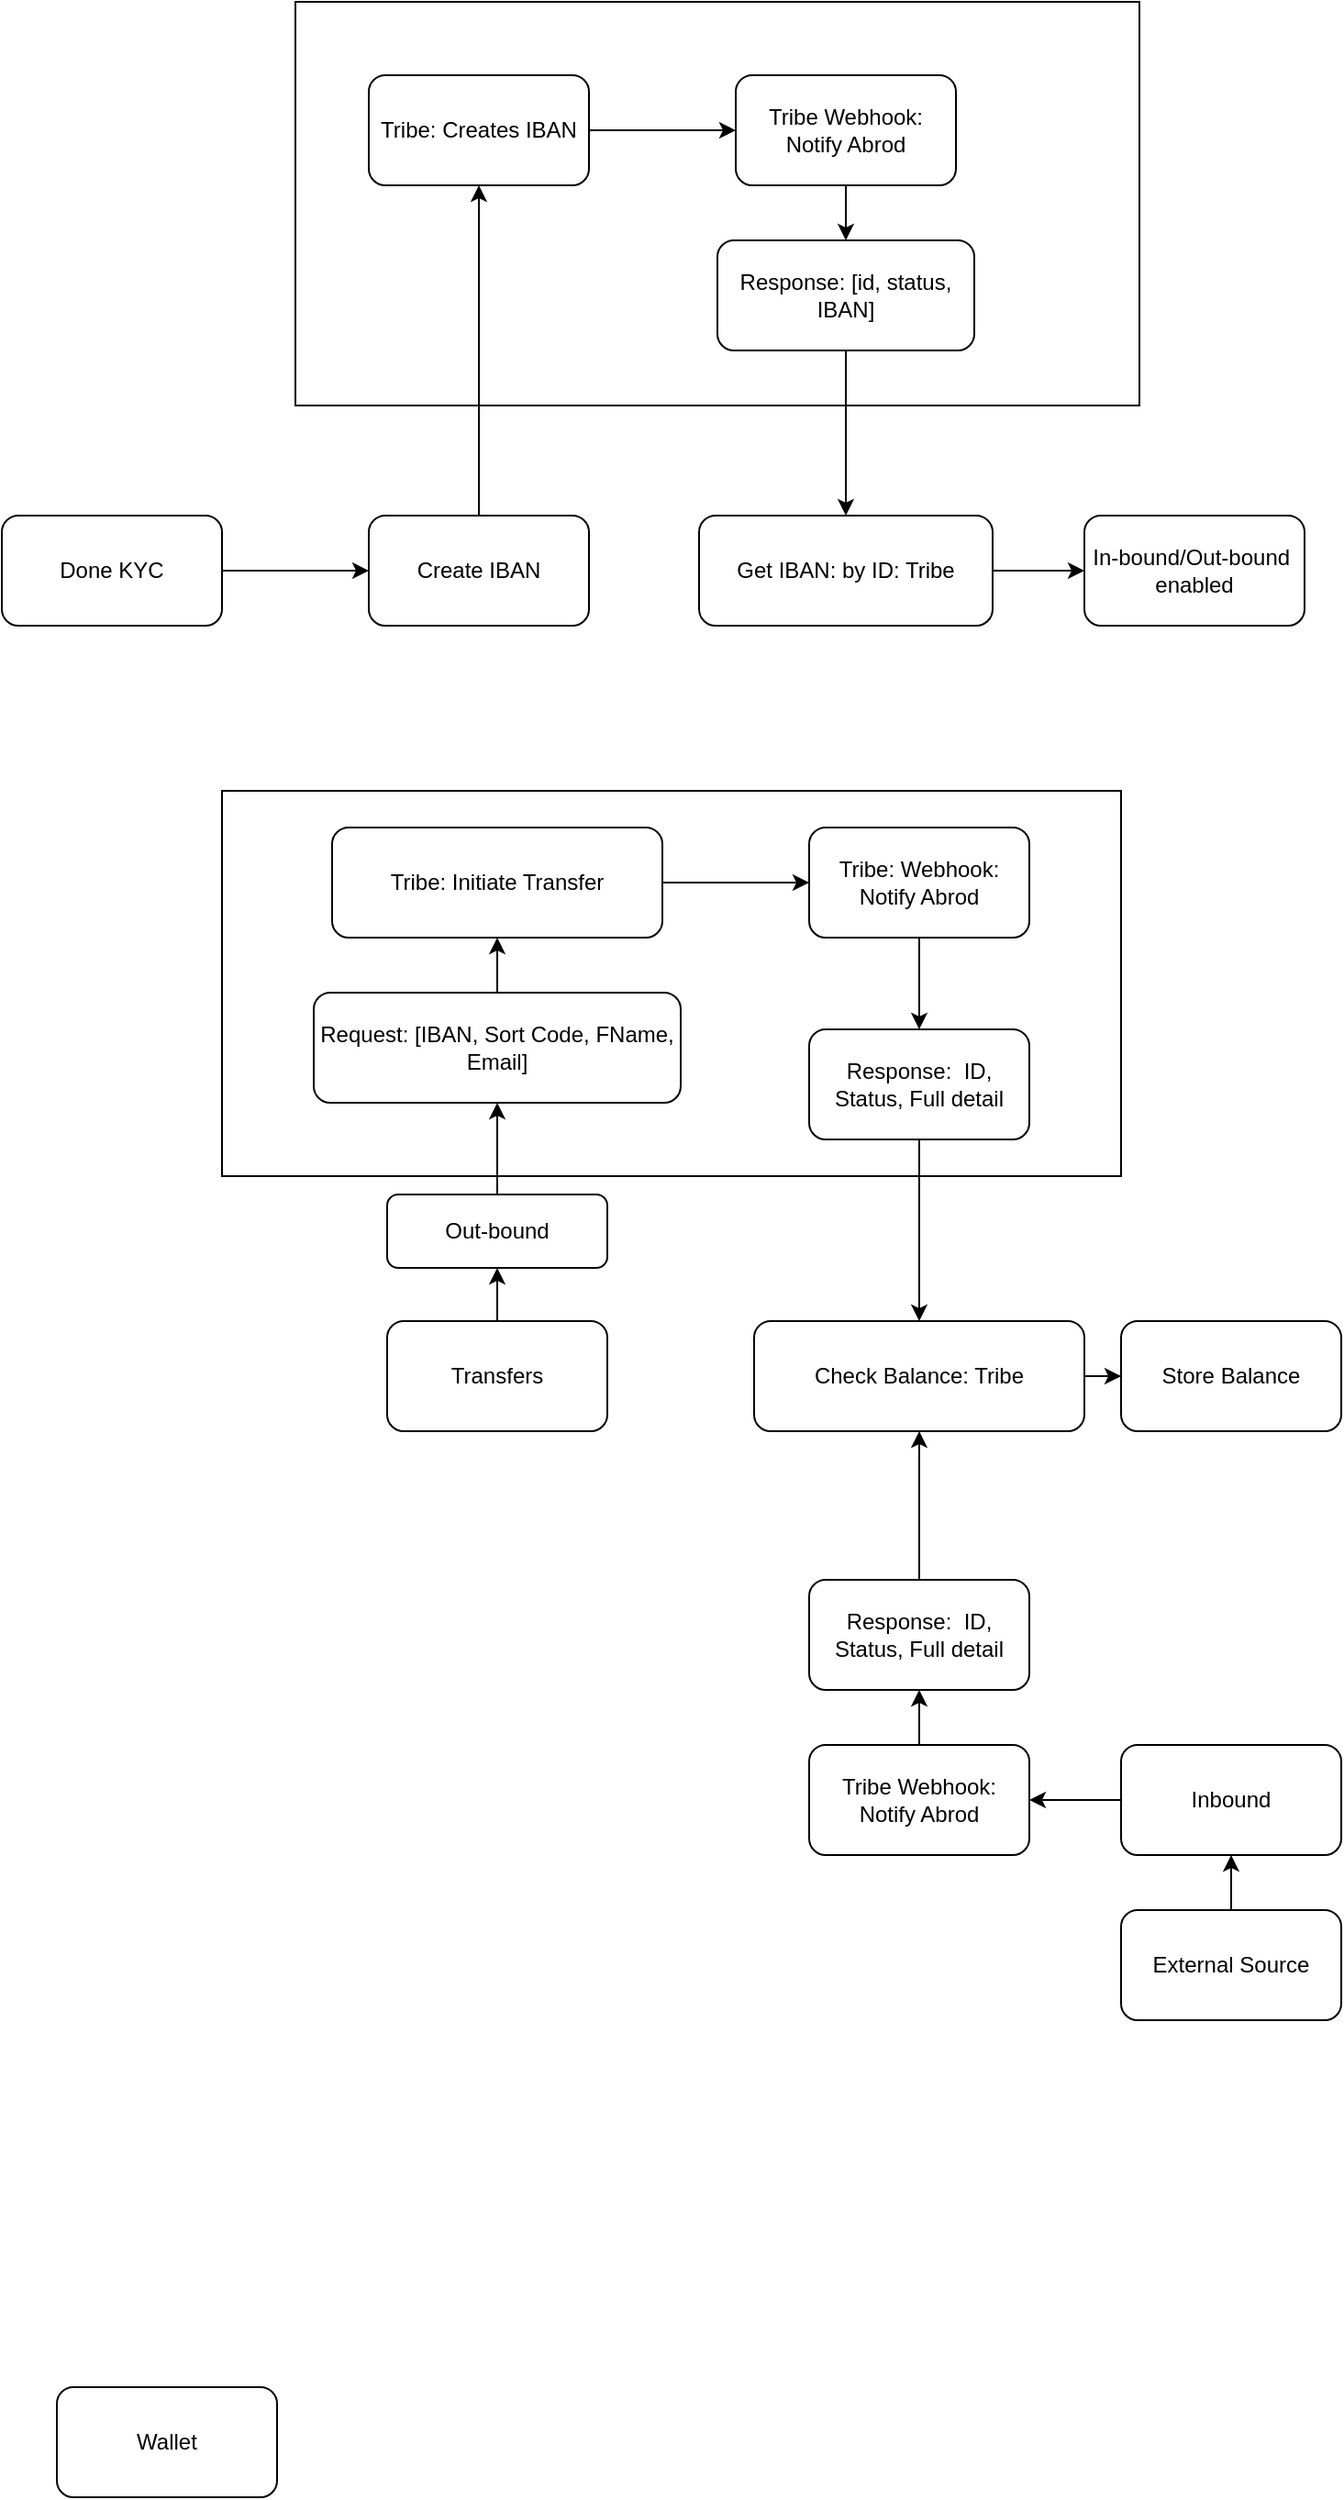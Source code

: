 <mxfile version="21.6.1" type="github">
  <diagram id="C5RBs43oDa-KdzZeNtuy" name="Page-1">
    <mxGraphModel dx="1467" dy="760" grid="1" gridSize="10" guides="1" tooltips="1" connect="1" arrows="1" fold="1" page="1" pageScale="1" pageWidth="827" pageHeight="1169" math="0" shadow="0">
      <root>
        <mxCell id="WIyWlLk6GJQsqaUBKTNV-0" />
        <mxCell id="WIyWlLk6GJQsqaUBKTNV-1" parent="WIyWlLk6GJQsqaUBKTNV-0" />
        <mxCell id="Q7syjR6SLuBlEBHo_J01-30" value="" style="rounded=0;whiteSpace=wrap;html=1;" vertex="1" parent="WIyWlLk6GJQsqaUBKTNV-1">
          <mxGeometry x="130" y="970" width="490" height="210" as="geometry" />
        </mxCell>
        <mxCell id="Q7syjR6SLuBlEBHo_J01-12" value="" style="rounded=0;whiteSpace=wrap;html=1;" vertex="1" parent="WIyWlLk6GJQsqaUBKTNV-1">
          <mxGeometry x="170" y="540" width="460" height="220" as="geometry" />
        </mxCell>
        <mxCell id="Q7syjR6SLuBlEBHo_J01-2" value="" style="edgeStyle=orthogonalEdgeStyle;rounded=0;orthogonalLoop=1;jettySize=auto;html=1;" edge="1" parent="WIyWlLk6GJQsqaUBKTNV-1" source="Q7syjR6SLuBlEBHo_J01-0" target="Q7syjR6SLuBlEBHo_J01-1">
          <mxGeometry relative="1" as="geometry" />
        </mxCell>
        <mxCell id="Q7syjR6SLuBlEBHo_J01-0" value="Done KYC" style="rounded=1;whiteSpace=wrap;html=1;" vertex="1" parent="WIyWlLk6GJQsqaUBKTNV-1">
          <mxGeometry x="10" y="820" width="120" height="60" as="geometry" />
        </mxCell>
        <mxCell id="Q7syjR6SLuBlEBHo_J01-4" value="" style="edgeStyle=orthogonalEdgeStyle;rounded=0;orthogonalLoop=1;jettySize=auto;html=1;" edge="1" parent="WIyWlLk6GJQsqaUBKTNV-1" source="Q7syjR6SLuBlEBHo_J01-1" target="Q7syjR6SLuBlEBHo_J01-3">
          <mxGeometry relative="1" as="geometry" />
        </mxCell>
        <mxCell id="Q7syjR6SLuBlEBHo_J01-1" value="Create IBAN" style="whiteSpace=wrap;html=1;rounded=1;" vertex="1" parent="WIyWlLk6GJQsqaUBKTNV-1">
          <mxGeometry x="210" y="820" width="120" height="60" as="geometry" />
        </mxCell>
        <mxCell id="Q7syjR6SLuBlEBHo_J01-6" value="" style="edgeStyle=orthogonalEdgeStyle;rounded=0;orthogonalLoop=1;jettySize=auto;html=1;" edge="1" parent="WIyWlLk6GJQsqaUBKTNV-1" source="Q7syjR6SLuBlEBHo_J01-3" target="Q7syjR6SLuBlEBHo_J01-5">
          <mxGeometry relative="1" as="geometry" />
        </mxCell>
        <mxCell id="Q7syjR6SLuBlEBHo_J01-3" value="Tribe: Creates IBAN" style="whiteSpace=wrap;html=1;rounded=1;" vertex="1" parent="WIyWlLk6GJQsqaUBKTNV-1">
          <mxGeometry x="210" y="580" width="120" height="60" as="geometry" />
        </mxCell>
        <mxCell id="Q7syjR6SLuBlEBHo_J01-8" value="" style="edgeStyle=orthogonalEdgeStyle;rounded=0;orthogonalLoop=1;jettySize=auto;html=1;" edge="1" parent="WIyWlLk6GJQsqaUBKTNV-1" source="Q7syjR6SLuBlEBHo_J01-5" target="Q7syjR6SLuBlEBHo_J01-7">
          <mxGeometry relative="1" as="geometry" />
        </mxCell>
        <mxCell id="Q7syjR6SLuBlEBHo_J01-5" value="Tribe Webhook: Notify Abrod" style="whiteSpace=wrap;html=1;rounded=1;" vertex="1" parent="WIyWlLk6GJQsqaUBKTNV-1">
          <mxGeometry x="410" y="580" width="120" height="60" as="geometry" />
        </mxCell>
        <mxCell id="Q7syjR6SLuBlEBHo_J01-10" value="" style="edgeStyle=orthogonalEdgeStyle;rounded=0;orthogonalLoop=1;jettySize=auto;html=1;" edge="1" parent="WIyWlLk6GJQsqaUBKTNV-1" source="Q7syjR6SLuBlEBHo_J01-7" target="Q7syjR6SLuBlEBHo_J01-9">
          <mxGeometry relative="1" as="geometry" />
        </mxCell>
        <mxCell id="Q7syjR6SLuBlEBHo_J01-7" value="Response: [id, status, IBAN]" style="whiteSpace=wrap;html=1;rounded=1;" vertex="1" parent="WIyWlLk6GJQsqaUBKTNV-1">
          <mxGeometry x="400" y="670" width="140" height="60" as="geometry" />
        </mxCell>
        <mxCell id="Q7syjR6SLuBlEBHo_J01-14" value="" style="edgeStyle=orthogonalEdgeStyle;rounded=0;orthogonalLoop=1;jettySize=auto;html=1;" edge="1" parent="WIyWlLk6GJQsqaUBKTNV-1" source="Q7syjR6SLuBlEBHo_J01-9" target="Q7syjR6SLuBlEBHo_J01-13">
          <mxGeometry relative="1" as="geometry" />
        </mxCell>
        <mxCell id="Q7syjR6SLuBlEBHo_J01-9" value="Get IBAN: by ID: Tribe" style="whiteSpace=wrap;html=1;rounded=1;" vertex="1" parent="WIyWlLk6GJQsqaUBKTNV-1">
          <mxGeometry x="390" y="820" width="160" height="60" as="geometry" />
        </mxCell>
        <mxCell id="Q7syjR6SLuBlEBHo_J01-13" value="In-bound/Out-bound&amp;nbsp;&lt;br&gt;enabled" style="whiteSpace=wrap;html=1;rounded=1;" vertex="1" parent="WIyWlLk6GJQsqaUBKTNV-1">
          <mxGeometry x="600" y="820" width="120" height="60" as="geometry" />
        </mxCell>
        <mxCell id="Q7syjR6SLuBlEBHo_J01-17" value="" style="edgeStyle=orthogonalEdgeStyle;rounded=0;orthogonalLoop=1;jettySize=auto;html=1;" edge="1" parent="WIyWlLk6GJQsqaUBKTNV-1" source="Q7syjR6SLuBlEBHo_J01-15" target="Q7syjR6SLuBlEBHo_J01-16">
          <mxGeometry relative="1" as="geometry" />
        </mxCell>
        <mxCell id="Q7syjR6SLuBlEBHo_J01-15" value="Transfers" style="rounded=1;whiteSpace=wrap;html=1;" vertex="1" parent="WIyWlLk6GJQsqaUBKTNV-1">
          <mxGeometry x="220" y="1259" width="120" height="60" as="geometry" />
        </mxCell>
        <mxCell id="Q7syjR6SLuBlEBHo_J01-19" value="" style="edgeStyle=orthogonalEdgeStyle;rounded=0;orthogonalLoop=1;jettySize=auto;html=1;" edge="1" parent="WIyWlLk6GJQsqaUBKTNV-1" source="Q7syjR6SLuBlEBHo_J01-16" target="Q7syjR6SLuBlEBHo_J01-18">
          <mxGeometry relative="1" as="geometry" />
        </mxCell>
        <mxCell id="Q7syjR6SLuBlEBHo_J01-16" value="Out-bound" style="whiteSpace=wrap;html=1;rounded=1;" vertex="1" parent="WIyWlLk6GJQsqaUBKTNV-1">
          <mxGeometry x="220" y="1190" width="120" height="40" as="geometry" />
        </mxCell>
        <mxCell id="Q7syjR6SLuBlEBHo_J01-21" value="" style="edgeStyle=orthogonalEdgeStyle;rounded=0;orthogonalLoop=1;jettySize=auto;html=1;" edge="1" parent="WIyWlLk6GJQsqaUBKTNV-1" source="Q7syjR6SLuBlEBHo_J01-18" target="Q7syjR6SLuBlEBHo_J01-20">
          <mxGeometry relative="1" as="geometry" />
        </mxCell>
        <mxCell id="Q7syjR6SLuBlEBHo_J01-18" value="Request: [IBAN, Sort Code, FName, Email]" style="whiteSpace=wrap;html=1;rounded=1;" vertex="1" parent="WIyWlLk6GJQsqaUBKTNV-1">
          <mxGeometry x="180" y="1080" width="200" height="60" as="geometry" />
        </mxCell>
        <mxCell id="Q7syjR6SLuBlEBHo_J01-23" value="" style="edgeStyle=orthogonalEdgeStyle;rounded=0;orthogonalLoop=1;jettySize=auto;html=1;" edge="1" parent="WIyWlLk6GJQsqaUBKTNV-1" source="Q7syjR6SLuBlEBHo_J01-20" target="Q7syjR6SLuBlEBHo_J01-22">
          <mxGeometry relative="1" as="geometry" />
        </mxCell>
        <mxCell id="Q7syjR6SLuBlEBHo_J01-20" value="Tribe: Initiate Transfer" style="whiteSpace=wrap;html=1;rounded=1;" vertex="1" parent="WIyWlLk6GJQsqaUBKTNV-1">
          <mxGeometry x="190" y="990" width="180" height="60" as="geometry" />
        </mxCell>
        <mxCell id="Q7syjR6SLuBlEBHo_J01-25" value="" style="edgeStyle=orthogonalEdgeStyle;rounded=0;orthogonalLoop=1;jettySize=auto;html=1;" edge="1" parent="WIyWlLk6GJQsqaUBKTNV-1" source="Q7syjR6SLuBlEBHo_J01-22" target="Q7syjR6SLuBlEBHo_J01-24">
          <mxGeometry relative="1" as="geometry" />
        </mxCell>
        <mxCell id="Q7syjR6SLuBlEBHo_J01-22" value="Tribe: Webhook:&lt;br&gt;Notify Abrod" style="whiteSpace=wrap;html=1;rounded=1;" vertex="1" parent="WIyWlLk6GJQsqaUBKTNV-1">
          <mxGeometry x="450" y="990" width="120" height="60" as="geometry" />
        </mxCell>
        <mxCell id="Q7syjR6SLuBlEBHo_J01-27" value="" style="edgeStyle=orthogonalEdgeStyle;rounded=0;orthogonalLoop=1;jettySize=auto;html=1;" edge="1" parent="WIyWlLk6GJQsqaUBKTNV-1" source="Q7syjR6SLuBlEBHo_J01-24" target="Q7syjR6SLuBlEBHo_J01-26">
          <mxGeometry relative="1" as="geometry" />
        </mxCell>
        <mxCell id="Q7syjR6SLuBlEBHo_J01-24" value="Response:&amp;nbsp; ID, Status, Full detail" style="whiteSpace=wrap;html=1;rounded=1;" vertex="1" parent="WIyWlLk6GJQsqaUBKTNV-1">
          <mxGeometry x="450" y="1100" width="120" height="60" as="geometry" />
        </mxCell>
        <mxCell id="Q7syjR6SLuBlEBHo_J01-29" value="" style="edgeStyle=orthogonalEdgeStyle;rounded=0;orthogonalLoop=1;jettySize=auto;html=1;" edge="1" parent="WIyWlLk6GJQsqaUBKTNV-1" source="Q7syjR6SLuBlEBHo_J01-26" target="Q7syjR6SLuBlEBHo_J01-28">
          <mxGeometry relative="1" as="geometry" />
        </mxCell>
        <mxCell id="Q7syjR6SLuBlEBHo_J01-26" value="Check Balance: Tribe" style="whiteSpace=wrap;html=1;rounded=1;" vertex="1" parent="WIyWlLk6GJQsqaUBKTNV-1">
          <mxGeometry x="420" y="1259" width="180" height="60" as="geometry" />
        </mxCell>
        <mxCell id="Q7syjR6SLuBlEBHo_J01-28" value="Store Balance" style="whiteSpace=wrap;html=1;rounded=1;" vertex="1" parent="WIyWlLk6GJQsqaUBKTNV-1">
          <mxGeometry x="620" y="1259" width="120" height="60" as="geometry" />
        </mxCell>
        <mxCell id="Q7syjR6SLuBlEBHo_J01-33" value="" style="edgeStyle=orthogonalEdgeStyle;rounded=0;orthogonalLoop=1;jettySize=auto;html=1;" edge="1" parent="WIyWlLk6GJQsqaUBKTNV-1" source="Q7syjR6SLuBlEBHo_J01-31" target="Q7syjR6SLuBlEBHo_J01-32">
          <mxGeometry relative="1" as="geometry" />
        </mxCell>
        <mxCell id="Q7syjR6SLuBlEBHo_J01-31" value="External Source" style="rounded=1;whiteSpace=wrap;html=1;" vertex="1" parent="WIyWlLk6GJQsqaUBKTNV-1">
          <mxGeometry x="620" y="1580" width="120" height="60" as="geometry" />
        </mxCell>
        <mxCell id="Q7syjR6SLuBlEBHo_J01-37" value="" style="edgeStyle=orthogonalEdgeStyle;rounded=0;orthogonalLoop=1;jettySize=auto;html=1;" edge="1" parent="WIyWlLk6GJQsqaUBKTNV-1" source="Q7syjR6SLuBlEBHo_J01-32" target="Q7syjR6SLuBlEBHo_J01-36">
          <mxGeometry relative="1" as="geometry" />
        </mxCell>
        <mxCell id="Q7syjR6SLuBlEBHo_J01-32" value="Inbound" style="whiteSpace=wrap;html=1;rounded=1;" vertex="1" parent="WIyWlLk6GJQsqaUBKTNV-1">
          <mxGeometry x="620" y="1490" width="120" height="60" as="geometry" />
        </mxCell>
        <mxCell id="Q7syjR6SLuBlEBHo_J01-39" value="" style="edgeStyle=orthogonalEdgeStyle;rounded=0;orthogonalLoop=1;jettySize=auto;html=1;" edge="1" parent="WIyWlLk6GJQsqaUBKTNV-1" source="Q7syjR6SLuBlEBHo_J01-36" target="Q7syjR6SLuBlEBHo_J01-38">
          <mxGeometry relative="1" as="geometry" />
        </mxCell>
        <mxCell id="Q7syjR6SLuBlEBHo_J01-36" value="Tribe Webhook: Notify Abrod" style="whiteSpace=wrap;html=1;rounded=1;" vertex="1" parent="WIyWlLk6GJQsqaUBKTNV-1">
          <mxGeometry x="450" y="1490" width="120" height="60" as="geometry" />
        </mxCell>
        <mxCell id="Q7syjR6SLuBlEBHo_J01-40" value="" style="edgeStyle=orthogonalEdgeStyle;rounded=0;orthogonalLoop=1;jettySize=auto;html=1;" edge="1" parent="WIyWlLk6GJQsqaUBKTNV-1" source="Q7syjR6SLuBlEBHo_J01-38" target="Q7syjR6SLuBlEBHo_J01-26">
          <mxGeometry relative="1" as="geometry" />
        </mxCell>
        <mxCell id="Q7syjR6SLuBlEBHo_J01-38" value="Response:&amp;nbsp; ID, Status, Full detail" style="whiteSpace=wrap;html=1;rounded=1;" vertex="1" parent="WIyWlLk6GJQsqaUBKTNV-1">
          <mxGeometry x="450" y="1400" width="120" height="60" as="geometry" />
        </mxCell>
        <mxCell id="Q7syjR6SLuBlEBHo_J01-41" value="Wallet" style="rounded=1;whiteSpace=wrap;html=1;" vertex="1" parent="WIyWlLk6GJQsqaUBKTNV-1">
          <mxGeometry x="40" y="1840" width="120" height="60" as="geometry" />
        </mxCell>
      </root>
    </mxGraphModel>
  </diagram>
</mxfile>
